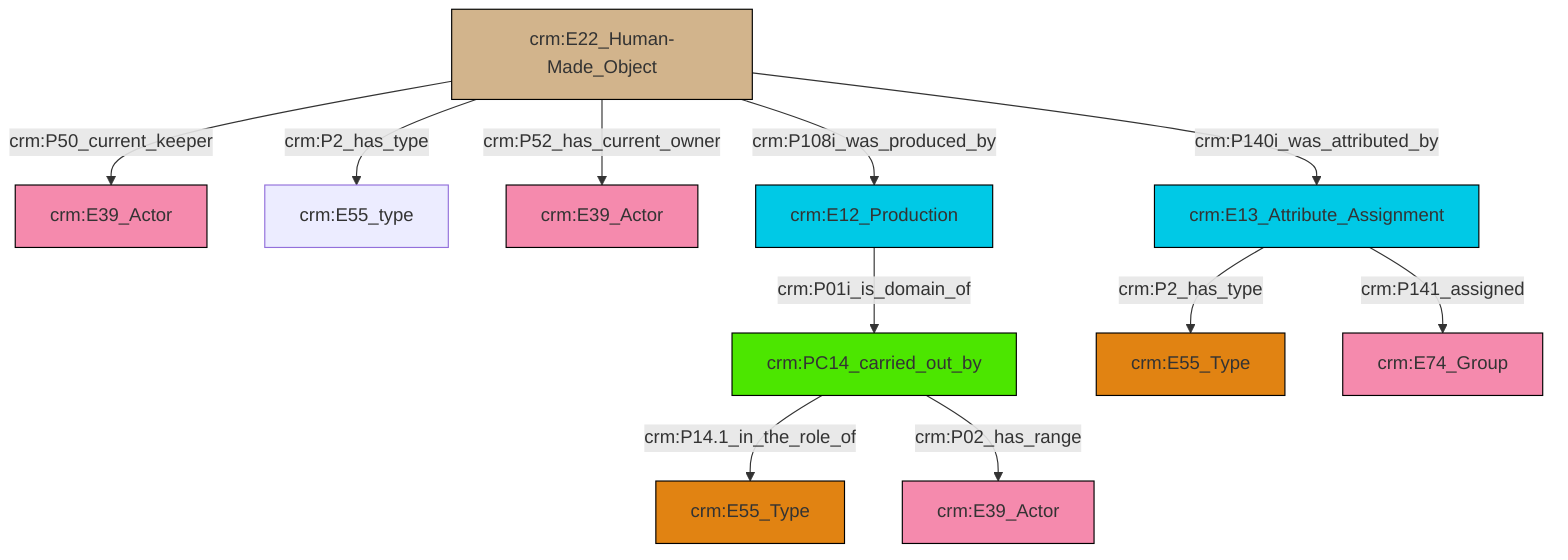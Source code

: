 graph TD
classDef Literal fill:#f2f2f2,stroke:#000000;
classDef CRM_Entity fill:#FFFFFF,stroke:#000000;
classDef Temporal_Entity fill:#00C9E6, stroke:#000000;
classDef Type fill:#E18312, stroke:#000000;
classDef Time-Span fill:#2C9C91, stroke:#000000;
classDef Appellation fill:#FFEB7F, stroke:#000000;
classDef Place fill:#008836, stroke:#000000;
classDef Persistent_Item fill:#B266B2, stroke:#000000;
classDef Conceptual_Object fill:#FFD700, stroke:#000000;
classDef Physical_Thing fill:#D2B48C, stroke:#000000;
classDef Actor fill:#f58aad, stroke:#000000;
classDef PC_Classes fill:#4ce600, stroke:#000000;
classDef Multi fill:#cccccc,stroke:#000000;

2["crm:E22_Human-Made_Object"]:::Physical_Thing -->|crm:P2_has_type| 3["crm:E55_type"]:::Default
4["crm:PC14_carried_out_by"]:::PC_Classes -->|crm:P14.1_in_the_role_of| 5["crm:E55_Type"]:::Type
2["crm:E22_Human-Made_Object"]:::Physical_Thing -->|crm:P52_has_current_owner| 6["crm:E39_Actor"]:::Actor
12["crm:E13_Attribute_Assignment"]:::Temporal_Entity -->|crm:P2_has_type| 8["crm:E55_Type"]:::Type
2["crm:E22_Human-Made_Object"]:::Physical_Thing -->|crm:P140i_was_attributed_by| 12["crm:E13_Attribute_Assignment"]:::Temporal_Entity
4["crm:PC14_carried_out_by"]:::PC_Classes -->|crm:P02_has_range| 17["crm:E39_Actor"]:::Actor
2["crm:E22_Human-Made_Object"]:::Physical_Thing -->|crm:P50_current_keeper| 0["crm:E39_Actor"]:::Actor
2["crm:E22_Human-Made_Object"]:::Physical_Thing -->|crm:P108i_was_produced_by| 20["crm:E12_Production"]:::Temporal_Entity
12["crm:E13_Attribute_Assignment"]:::Temporal_Entity -->|crm:P141_assigned| 18["crm:E74_Group"]:::Actor
20["crm:E12_Production"]:::Temporal_Entity -->|crm:P01i_is_domain_of| 4["crm:PC14_carried_out_by"]:::PC_Classes